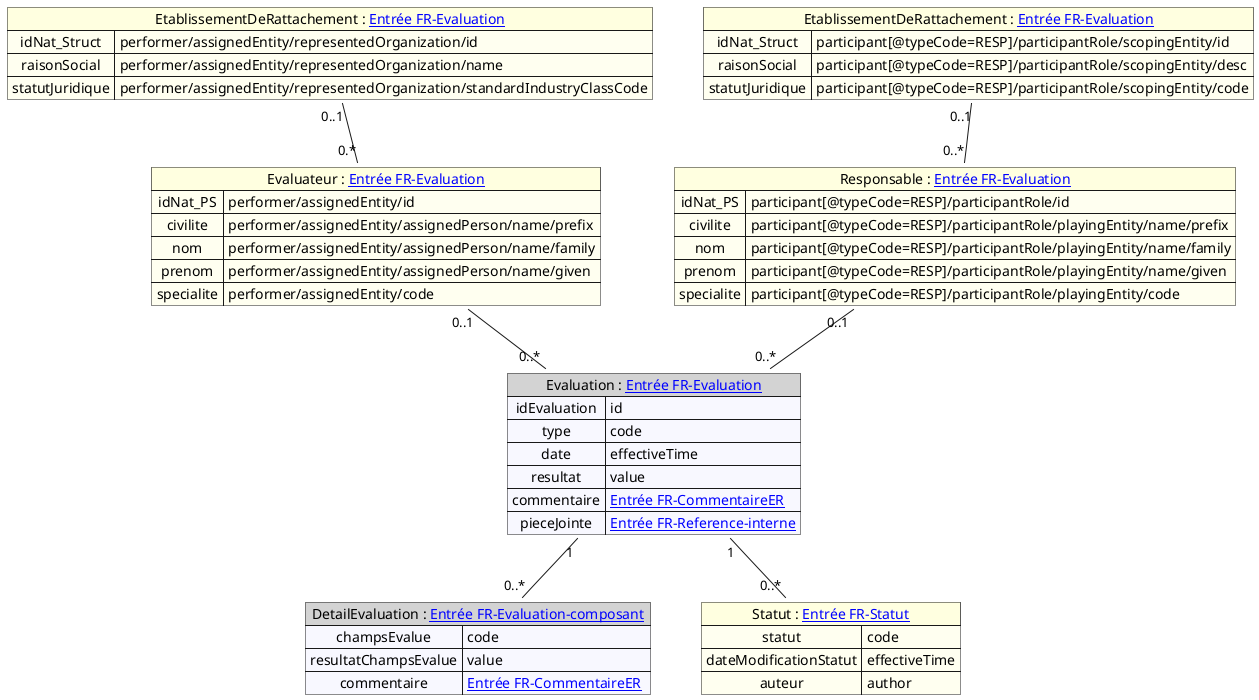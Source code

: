 @startuml


map "Evaluation : [[contenu_dossier_corps_cda.html Entrée FR-Evaluation]]" as Evaluation #back:GhostWhite;header:LightGray{
    idEvaluation => id
    type => code
    date => effectiveTime
    resultat => value
    commentaire => [[contenu_dossier_corps_cda.html Entrée FR-CommentaireER]]
    pieceJointe => [[contenu_dossier_corps_cda.html Entrée FR-Reference-interne]]
}


map "DetailEvaluation : [[contenu_dossier_corps_cda.html Entrée FR-Evaluation-composant]]" as DetailEvaluation #back:GhostWhite;header:LightGray{
    champsEvalue => code
    resultatChampsEvalue => value
    commentaire => [[contenu_dossier_corps_cda.html Entrée FR-CommentaireER]]
}

map "Evaluateur : [[contenu_dossier_corps_cda.html Entrée FR-Evaluation]]" as Evaluateur#back:Ivory;header:LightYellow {
    idNat_PS => performer/assignedEntity/id
    civilite => performer/assignedEntity/assignedPerson/name/prefix
    nom => performer/assignedEntity/assignedPerson/name/family
    prenom => performer/assignedEntity/assignedPerson/name/given
    specialite => performer/assignedEntity/code
}

map "EtablissementDeRattachement : [[contenu_dossier_corps_cda.html Entrée FR-Evaluation]]" as etablissementDeRattachementEval #back:Ivory;header:LightYellow {
    idNat_Struct => performer/assignedEntity/representedOrganization/id
    raisonSocial => performer/assignedEntity/representedOrganization/name
    statutJuridique =>  performer/assignedEntity/representedOrganization/standardIndustryClassCode
}

map "Responsable : [[contenu_dossier_corps_cda.html Entrée FR-Evaluation]]" as Responsable#back:Ivory;header:LightYellow {
    idNat_PS => participant[@typeCode=RESP]/participantRole/id
    civilite => participant[@typeCode=RESP]/participantRole/playingEntity/name/prefix
    nom => participant[@typeCode=RESP]/participantRole/playingEntity/name/family
    prenom => participant[@typeCode=RESP]/participantRole/playingEntity/name/given
    specialite => participant[@typeCode=RESP]/participantRole/playingEntity/code
}

map "EtablissementDeRattachement : [[contenu_dossier_corps_cda.html Entrée FR-Evaluation]]" as etablissementDeRattachementResp #back:Ivory;header:LightYellow {
    idNat_Struct => participant[@typeCode=RESP]/participantRole/scopingEntity/id
    raisonSocial => participant[@typeCode=RESP]/participantRole/scopingEntity/desc
    statutJuridique => participant[@typeCode=RESP]/participantRole/scopingEntity/code
}

map "Statut : [[contenu_dossier_corps_cda.html Entrée FR-Statut]]" as Statut #back:Ivory;header:LightYellow{
    statut => code
    dateModificationStatut => effectiveTime
    auteur => author
   
}

'Liens entre éléments
Evaluateur "0..1" -- "0..*" Evaluation
Responsable "0..1" -- "0..*" Evaluation
Evaluation "1" -- "0..*" DetailEvaluation
Evaluation "1" -- "0..*" Statut
etablissementDeRattachementResp "0..1" -- "0..*" Responsable
etablissementDeRattachementEval "0..1" -- "0.*" Evaluateur


@enduml